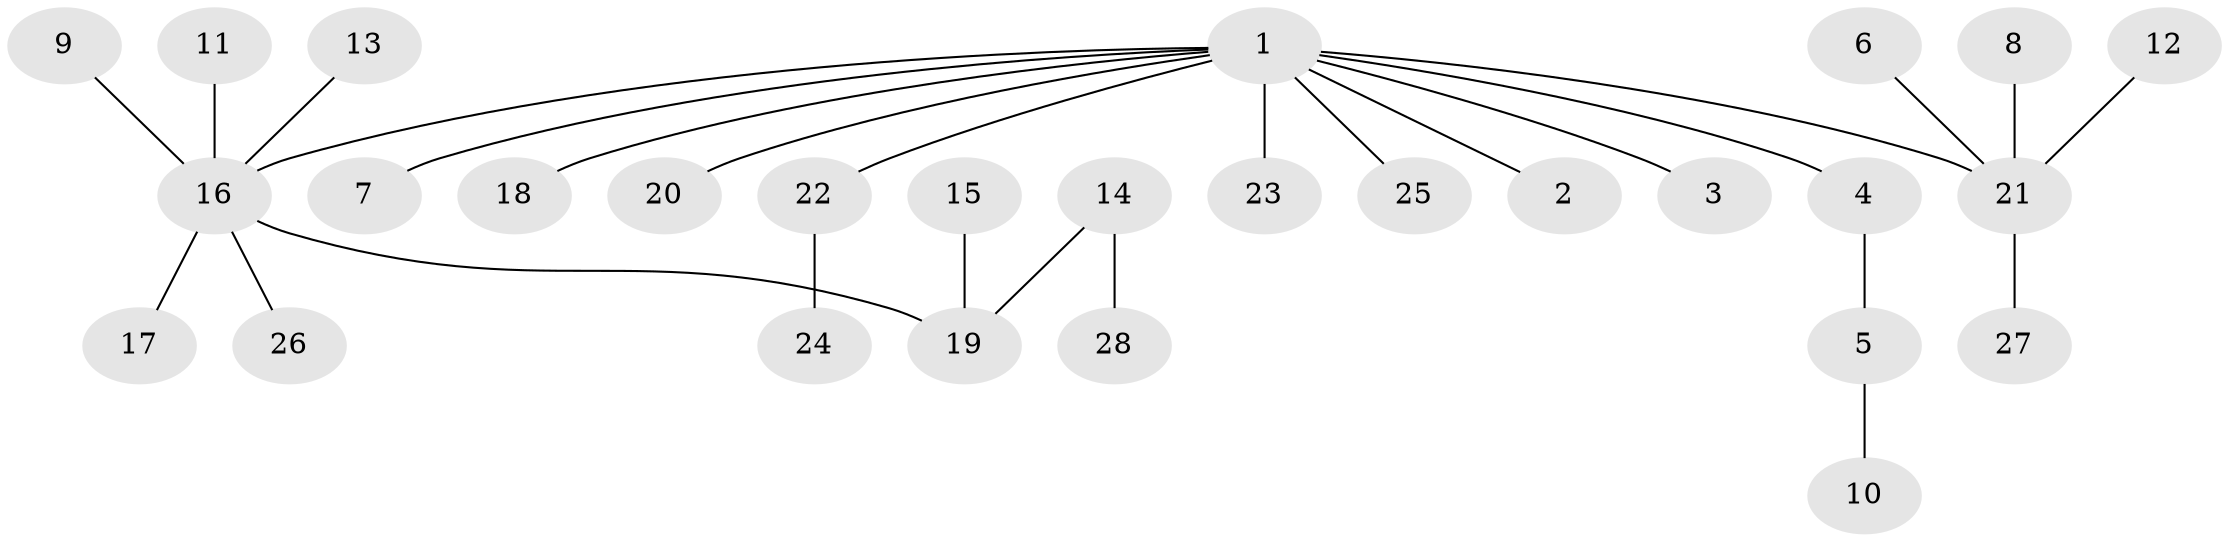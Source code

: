 // original degree distribution, {6: 0.01818181818181818, 5: 0.05454545454545454, 3: 0.10909090909090909, 4: 0.05454545454545454, 1: 0.4909090909090909, 2: 0.2727272727272727}
// Generated by graph-tools (version 1.1) at 2025/26/03/09/25 03:26:24]
// undirected, 28 vertices, 27 edges
graph export_dot {
graph [start="1"]
  node [color=gray90,style=filled];
  1;
  2;
  3;
  4;
  5;
  6;
  7;
  8;
  9;
  10;
  11;
  12;
  13;
  14;
  15;
  16;
  17;
  18;
  19;
  20;
  21;
  22;
  23;
  24;
  25;
  26;
  27;
  28;
  1 -- 2 [weight=1.0];
  1 -- 3 [weight=1.0];
  1 -- 4 [weight=1.0];
  1 -- 7 [weight=1.0];
  1 -- 16 [weight=1.0];
  1 -- 18 [weight=1.0];
  1 -- 20 [weight=1.0];
  1 -- 21 [weight=1.0];
  1 -- 22 [weight=1.0];
  1 -- 23 [weight=1.0];
  1 -- 25 [weight=1.0];
  4 -- 5 [weight=1.0];
  5 -- 10 [weight=1.0];
  6 -- 21 [weight=1.0];
  8 -- 21 [weight=1.0];
  9 -- 16 [weight=1.0];
  11 -- 16 [weight=1.0];
  12 -- 21 [weight=1.0];
  13 -- 16 [weight=1.0];
  14 -- 19 [weight=1.0];
  14 -- 28 [weight=1.0];
  15 -- 19 [weight=1.0];
  16 -- 17 [weight=1.0];
  16 -- 19 [weight=1.0];
  16 -- 26 [weight=1.0];
  21 -- 27 [weight=1.0];
  22 -- 24 [weight=1.0];
}
